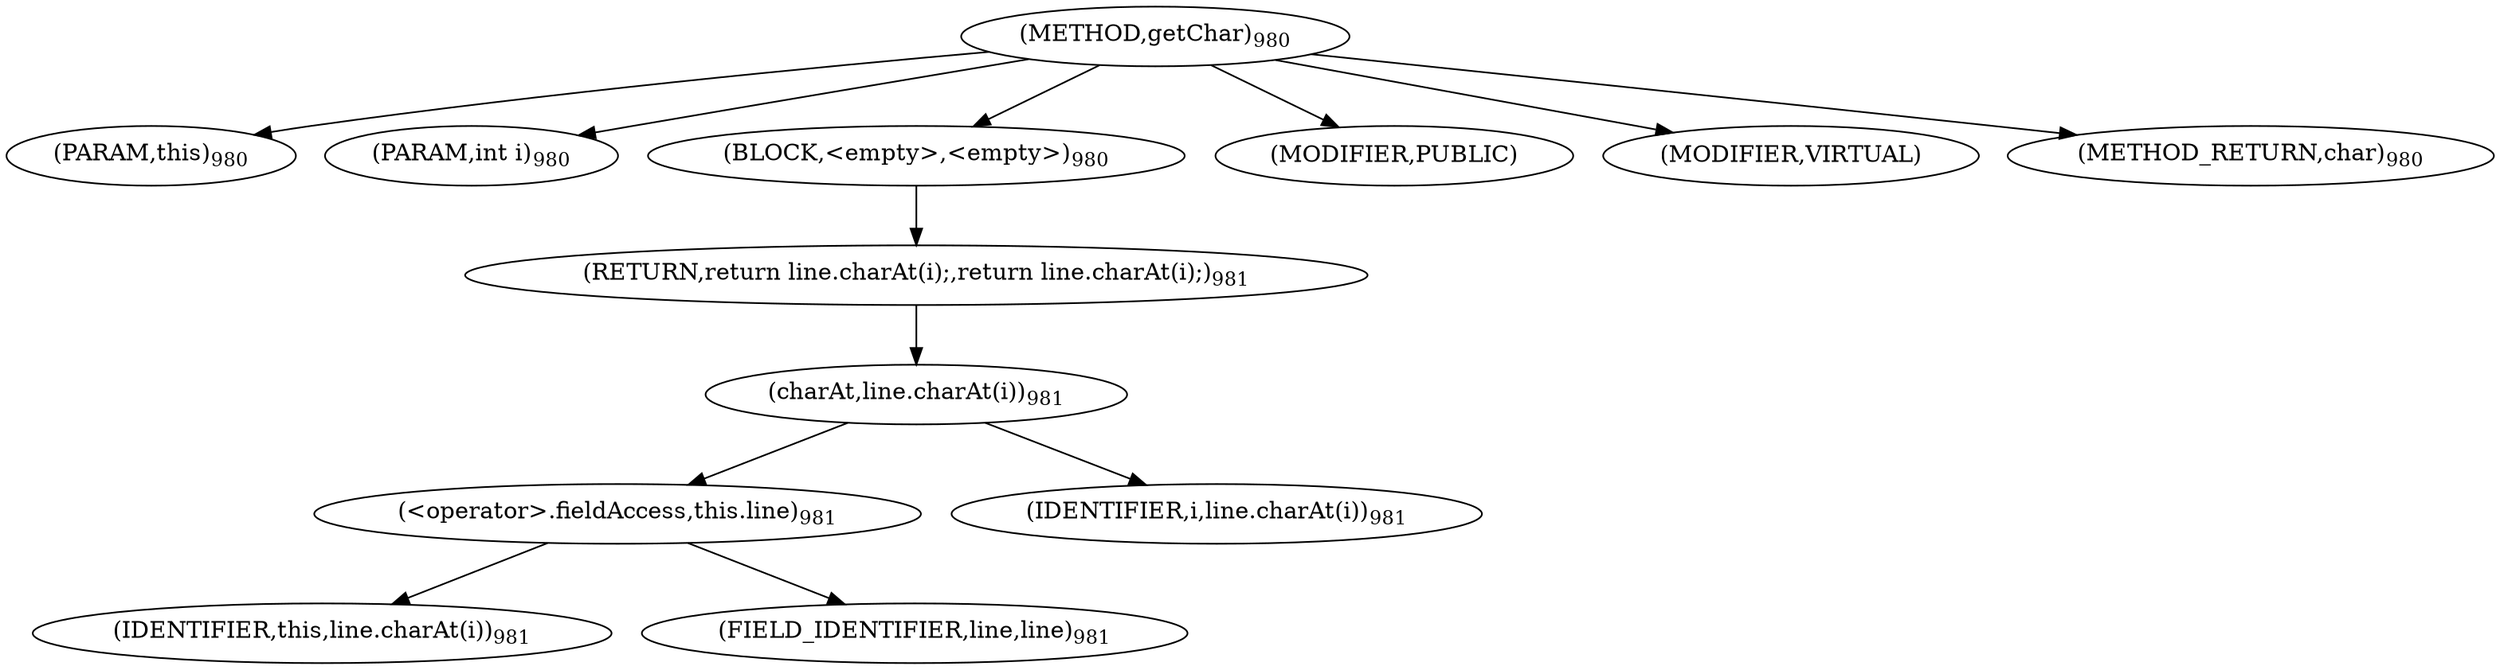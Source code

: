 digraph "getChar" {  
"2533" [label = <(METHOD,getChar)<SUB>980</SUB>> ]
"2534" [label = <(PARAM,this)<SUB>980</SUB>> ]
"2535" [label = <(PARAM,int i)<SUB>980</SUB>> ]
"2536" [label = <(BLOCK,&lt;empty&gt;,&lt;empty&gt;)<SUB>980</SUB>> ]
"2537" [label = <(RETURN,return line.charAt(i);,return line.charAt(i);)<SUB>981</SUB>> ]
"2538" [label = <(charAt,line.charAt(i))<SUB>981</SUB>> ]
"2539" [label = <(&lt;operator&gt;.fieldAccess,this.line)<SUB>981</SUB>> ]
"2540" [label = <(IDENTIFIER,this,line.charAt(i))<SUB>981</SUB>> ]
"2541" [label = <(FIELD_IDENTIFIER,line,line)<SUB>981</SUB>> ]
"2542" [label = <(IDENTIFIER,i,line.charAt(i))<SUB>981</SUB>> ]
"2543" [label = <(MODIFIER,PUBLIC)> ]
"2544" [label = <(MODIFIER,VIRTUAL)> ]
"2545" [label = <(METHOD_RETURN,char)<SUB>980</SUB>> ]
  "2533" -> "2534" 
  "2533" -> "2535" 
  "2533" -> "2536" 
  "2533" -> "2543" 
  "2533" -> "2544" 
  "2533" -> "2545" 
  "2536" -> "2537" 
  "2537" -> "2538" 
  "2538" -> "2539" 
  "2538" -> "2542" 
  "2539" -> "2540" 
  "2539" -> "2541" 
}

